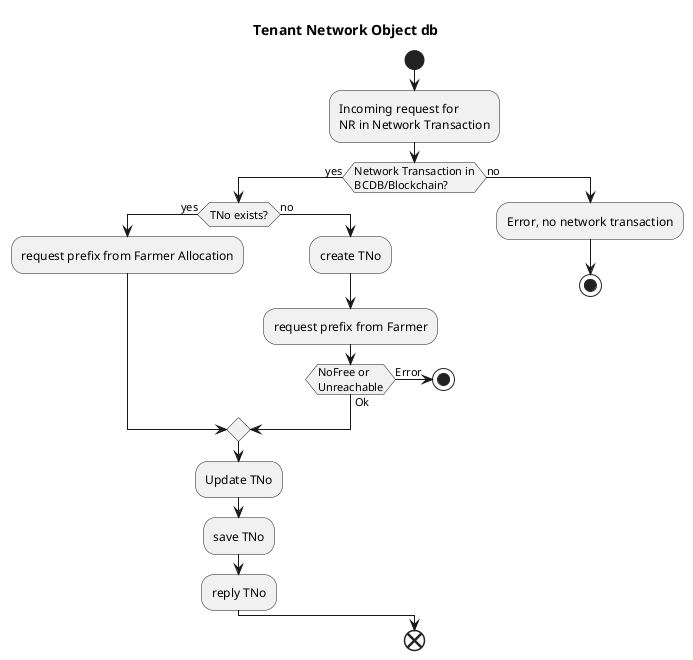 @startuml
title Tenant Network Object db
start
:Incoming request for\nNR in Network Transaction;
if (Network Transaction in\nBCDB/Blockchain?) then (yes)
    if (TNo exists?) then (yes)
        :request prefix from Farmer Allocation;
    else (no)
        :create TNo;
        :request prefix from Farmer;
        if (NoFree or\nUnreachable) then (Error)
            stop
        else (Ok)
        endif
    endif 
    :Update TNo;
    :save TNo;
    :reply TNo;
else (no)
    :Error, no network transaction;
    stop
endif
end
@enduml